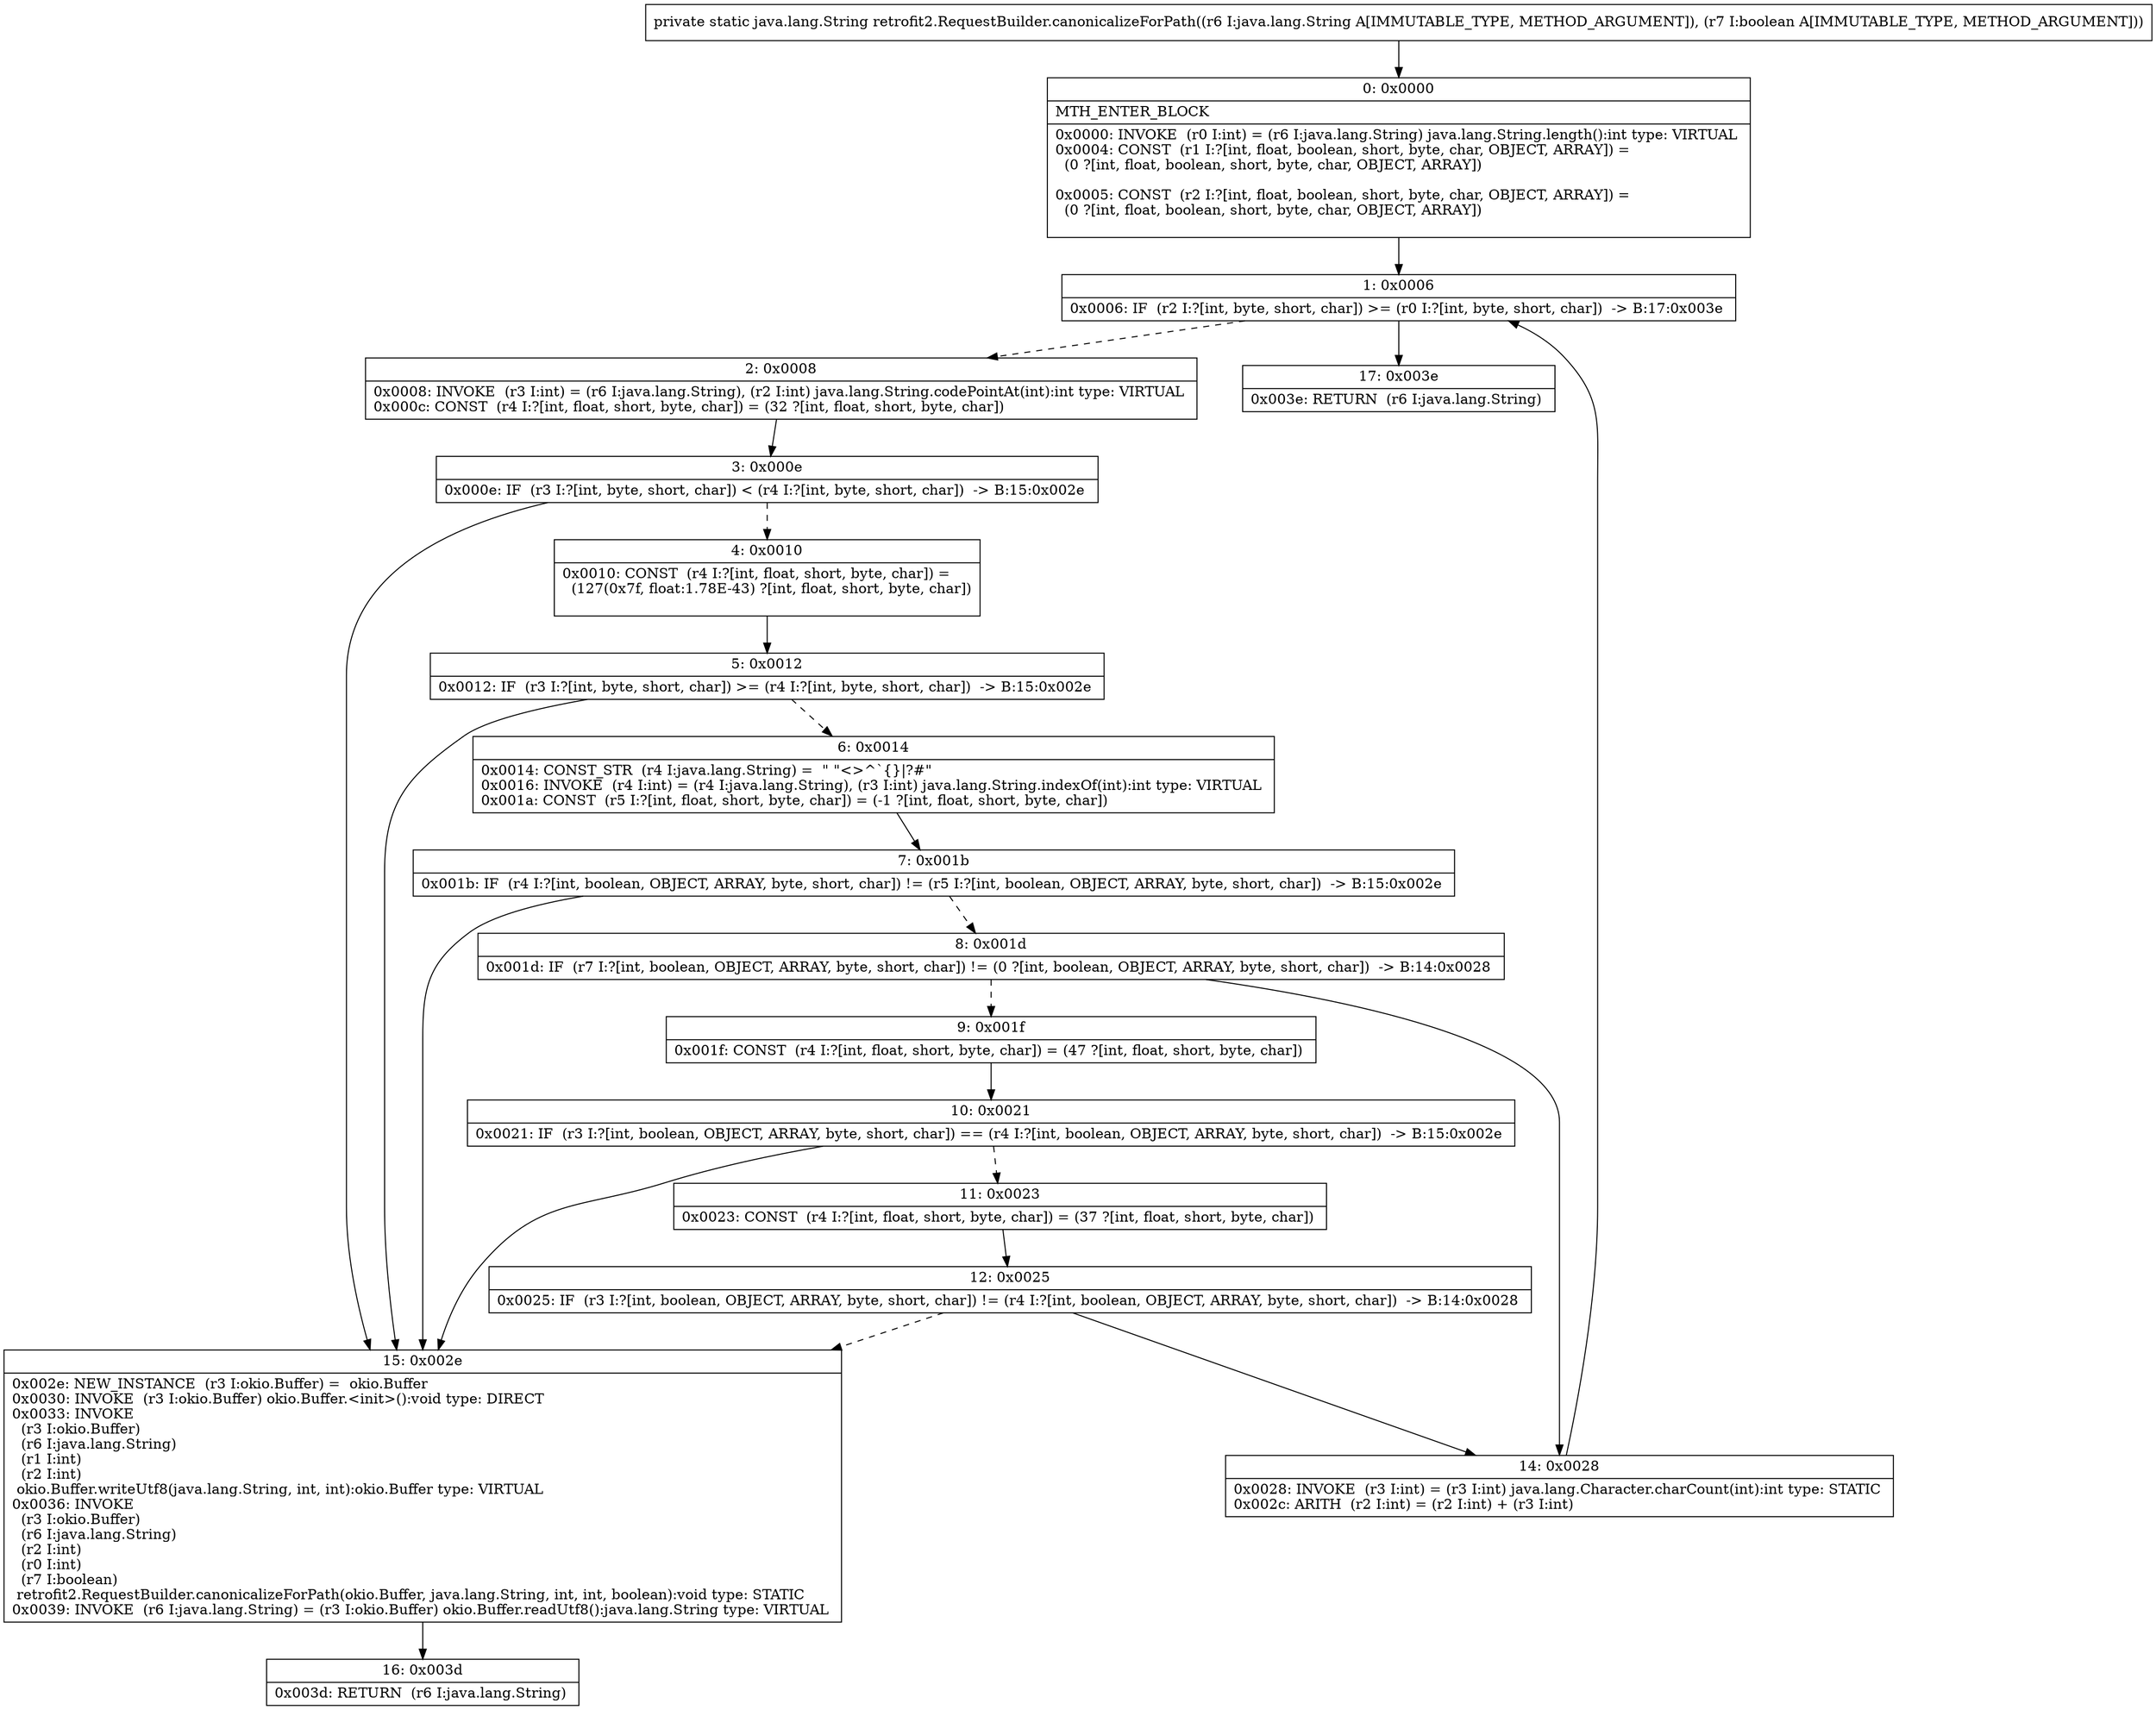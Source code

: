 digraph "CFG forretrofit2.RequestBuilder.canonicalizeForPath(Ljava\/lang\/String;Z)Ljava\/lang\/String;" {
Node_0 [shape=record,label="{0\:\ 0x0000|MTH_ENTER_BLOCK\l|0x0000: INVOKE  (r0 I:int) = (r6 I:java.lang.String) java.lang.String.length():int type: VIRTUAL \l0x0004: CONST  (r1 I:?[int, float, boolean, short, byte, char, OBJECT, ARRAY]) = \l  (0 ?[int, float, boolean, short, byte, char, OBJECT, ARRAY])\l \l0x0005: CONST  (r2 I:?[int, float, boolean, short, byte, char, OBJECT, ARRAY]) = \l  (0 ?[int, float, boolean, short, byte, char, OBJECT, ARRAY])\l \l}"];
Node_1 [shape=record,label="{1\:\ 0x0006|0x0006: IF  (r2 I:?[int, byte, short, char]) \>= (r0 I:?[int, byte, short, char])  \-\> B:17:0x003e \l}"];
Node_2 [shape=record,label="{2\:\ 0x0008|0x0008: INVOKE  (r3 I:int) = (r6 I:java.lang.String), (r2 I:int) java.lang.String.codePointAt(int):int type: VIRTUAL \l0x000c: CONST  (r4 I:?[int, float, short, byte, char]) = (32 ?[int, float, short, byte, char]) \l}"];
Node_3 [shape=record,label="{3\:\ 0x000e|0x000e: IF  (r3 I:?[int, byte, short, char]) \< (r4 I:?[int, byte, short, char])  \-\> B:15:0x002e \l}"];
Node_4 [shape=record,label="{4\:\ 0x0010|0x0010: CONST  (r4 I:?[int, float, short, byte, char]) = \l  (127(0x7f, float:1.78E\-43) ?[int, float, short, byte, char])\l \l}"];
Node_5 [shape=record,label="{5\:\ 0x0012|0x0012: IF  (r3 I:?[int, byte, short, char]) \>= (r4 I:?[int, byte, short, char])  \-\> B:15:0x002e \l}"];
Node_6 [shape=record,label="{6\:\ 0x0014|0x0014: CONST_STR  (r4 I:java.lang.String) =  \" \"\<\>^`\{\}\|?#\" \l0x0016: INVOKE  (r4 I:int) = (r4 I:java.lang.String), (r3 I:int) java.lang.String.indexOf(int):int type: VIRTUAL \l0x001a: CONST  (r5 I:?[int, float, short, byte, char]) = (\-1 ?[int, float, short, byte, char]) \l}"];
Node_7 [shape=record,label="{7\:\ 0x001b|0x001b: IF  (r4 I:?[int, boolean, OBJECT, ARRAY, byte, short, char]) != (r5 I:?[int, boolean, OBJECT, ARRAY, byte, short, char])  \-\> B:15:0x002e \l}"];
Node_8 [shape=record,label="{8\:\ 0x001d|0x001d: IF  (r7 I:?[int, boolean, OBJECT, ARRAY, byte, short, char]) != (0 ?[int, boolean, OBJECT, ARRAY, byte, short, char])  \-\> B:14:0x0028 \l}"];
Node_9 [shape=record,label="{9\:\ 0x001f|0x001f: CONST  (r4 I:?[int, float, short, byte, char]) = (47 ?[int, float, short, byte, char]) \l}"];
Node_10 [shape=record,label="{10\:\ 0x0021|0x0021: IF  (r3 I:?[int, boolean, OBJECT, ARRAY, byte, short, char]) == (r4 I:?[int, boolean, OBJECT, ARRAY, byte, short, char])  \-\> B:15:0x002e \l}"];
Node_11 [shape=record,label="{11\:\ 0x0023|0x0023: CONST  (r4 I:?[int, float, short, byte, char]) = (37 ?[int, float, short, byte, char]) \l}"];
Node_12 [shape=record,label="{12\:\ 0x0025|0x0025: IF  (r3 I:?[int, boolean, OBJECT, ARRAY, byte, short, char]) != (r4 I:?[int, boolean, OBJECT, ARRAY, byte, short, char])  \-\> B:14:0x0028 \l}"];
Node_14 [shape=record,label="{14\:\ 0x0028|0x0028: INVOKE  (r3 I:int) = (r3 I:int) java.lang.Character.charCount(int):int type: STATIC \l0x002c: ARITH  (r2 I:int) = (r2 I:int) + (r3 I:int) \l}"];
Node_15 [shape=record,label="{15\:\ 0x002e|0x002e: NEW_INSTANCE  (r3 I:okio.Buffer) =  okio.Buffer \l0x0030: INVOKE  (r3 I:okio.Buffer) okio.Buffer.\<init\>():void type: DIRECT \l0x0033: INVOKE  \l  (r3 I:okio.Buffer)\l  (r6 I:java.lang.String)\l  (r1 I:int)\l  (r2 I:int)\l okio.Buffer.writeUtf8(java.lang.String, int, int):okio.Buffer type: VIRTUAL \l0x0036: INVOKE  \l  (r3 I:okio.Buffer)\l  (r6 I:java.lang.String)\l  (r2 I:int)\l  (r0 I:int)\l  (r7 I:boolean)\l retrofit2.RequestBuilder.canonicalizeForPath(okio.Buffer, java.lang.String, int, int, boolean):void type: STATIC \l0x0039: INVOKE  (r6 I:java.lang.String) = (r3 I:okio.Buffer) okio.Buffer.readUtf8():java.lang.String type: VIRTUAL \l}"];
Node_16 [shape=record,label="{16\:\ 0x003d|0x003d: RETURN  (r6 I:java.lang.String) \l}"];
Node_17 [shape=record,label="{17\:\ 0x003e|0x003e: RETURN  (r6 I:java.lang.String) \l}"];
MethodNode[shape=record,label="{private static java.lang.String retrofit2.RequestBuilder.canonicalizeForPath((r6 I:java.lang.String A[IMMUTABLE_TYPE, METHOD_ARGUMENT]), (r7 I:boolean A[IMMUTABLE_TYPE, METHOD_ARGUMENT])) }"];
MethodNode -> Node_0;
Node_0 -> Node_1;
Node_1 -> Node_2[style=dashed];
Node_1 -> Node_17;
Node_2 -> Node_3;
Node_3 -> Node_4[style=dashed];
Node_3 -> Node_15;
Node_4 -> Node_5;
Node_5 -> Node_6[style=dashed];
Node_5 -> Node_15;
Node_6 -> Node_7;
Node_7 -> Node_8[style=dashed];
Node_7 -> Node_15;
Node_8 -> Node_9[style=dashed];
Node_8 -> Node_14;
Node_9 -> Node_10;
Node_10 -> Node_11[style=dashed];
Node_10 -> Node_15;
Node_11 -> Node_12;
Node_12 -> Node_14;
Node_12 -> Node_15[style=dashed];
Node_14 -> Node_1;
Node_15 -> Node_16;
}

